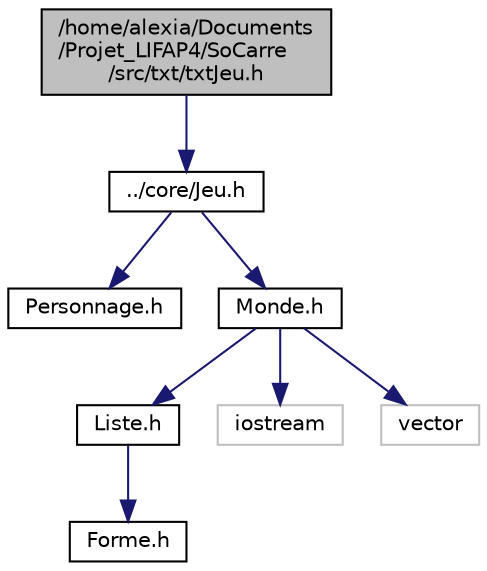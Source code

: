 digraph "/home/alexia/Documents/Projet_LIFAP4/SoCarre/src/txt/txtJeu.h"
{
  edge [fontname="Helvetica",fontsize="10",labelfontname="Helvetica",labelfontsize="10"];
  node [fontname="Helvetica",fontsize="10",shape=record];
  Node0 [label="/home/alexia/Documents\l/Projet_LIFAP4/SoCarre\l/src/txt/txtJeu.h",height=0.2,width=0.4,color="black", fillcolor="grey75", style="filled", fontcolor="black"];
  Node0 -> Node1 [color="midnightblue",fontsize="10",style="solid",fontname="Helvetica"];
  Node1 [label="../core/Jeu.h",height=0.2,width=0.4,color="black", fillcolor="white", style="filled",URL="$Jeu_8h.html"];
  Node1 -> Node2 [color="midnightblue",fontsize="10",style="solid",fontname="Helvetica"];
  Node2 [label="Personnage.h",height=0.2,width=0.4,color="black", fillcolor="white", style="filled",URL="$Personnage_8h.html"];
  Node1 -> Node3 [color="midnightblue",fontsize="10",style="solid",fontname="Helvetica"];
  Node3 [label="Monde.h",height=0.2,width=0.4,color="black", fillcolor="white", style="filled",URL="$Monde_8h.html"];
  Node3 -> Node4 [color="midnightblue",fontsize="10",style="solid",fontname="Helvetica"];
  Node4 [label="Liste.h",height=0.2,width=0.4,color="black", fillcolor="white", style="filled",URL="$Liste_8h.html"];
  Node4 -> Node5 [color="midnightblue",fontsize="10",style="solid",fontname="Helvetica"];
  Node5 [label="Forme.h",height=0.2,width=0.4,color="black", fillcolor="white", style="filled",URL="$Forme_8h.html"];
  Node3 -> Node6 [color="midnightblue",fontsize="10",style="solid",fontname="Helvetica"];
  Node6 [label="iostream",height=0.2,width=0.4,color="grey75", fillcolor="white", style="filled"];
  Node3 -> Node7 [color="midnightblue",fontsize="10",style="solid",fontname="Helvetica"];
  Node7 [label="vector",height=0.2,width=0.4,color="grey75", fillcolor="white", style="filled"];
}
